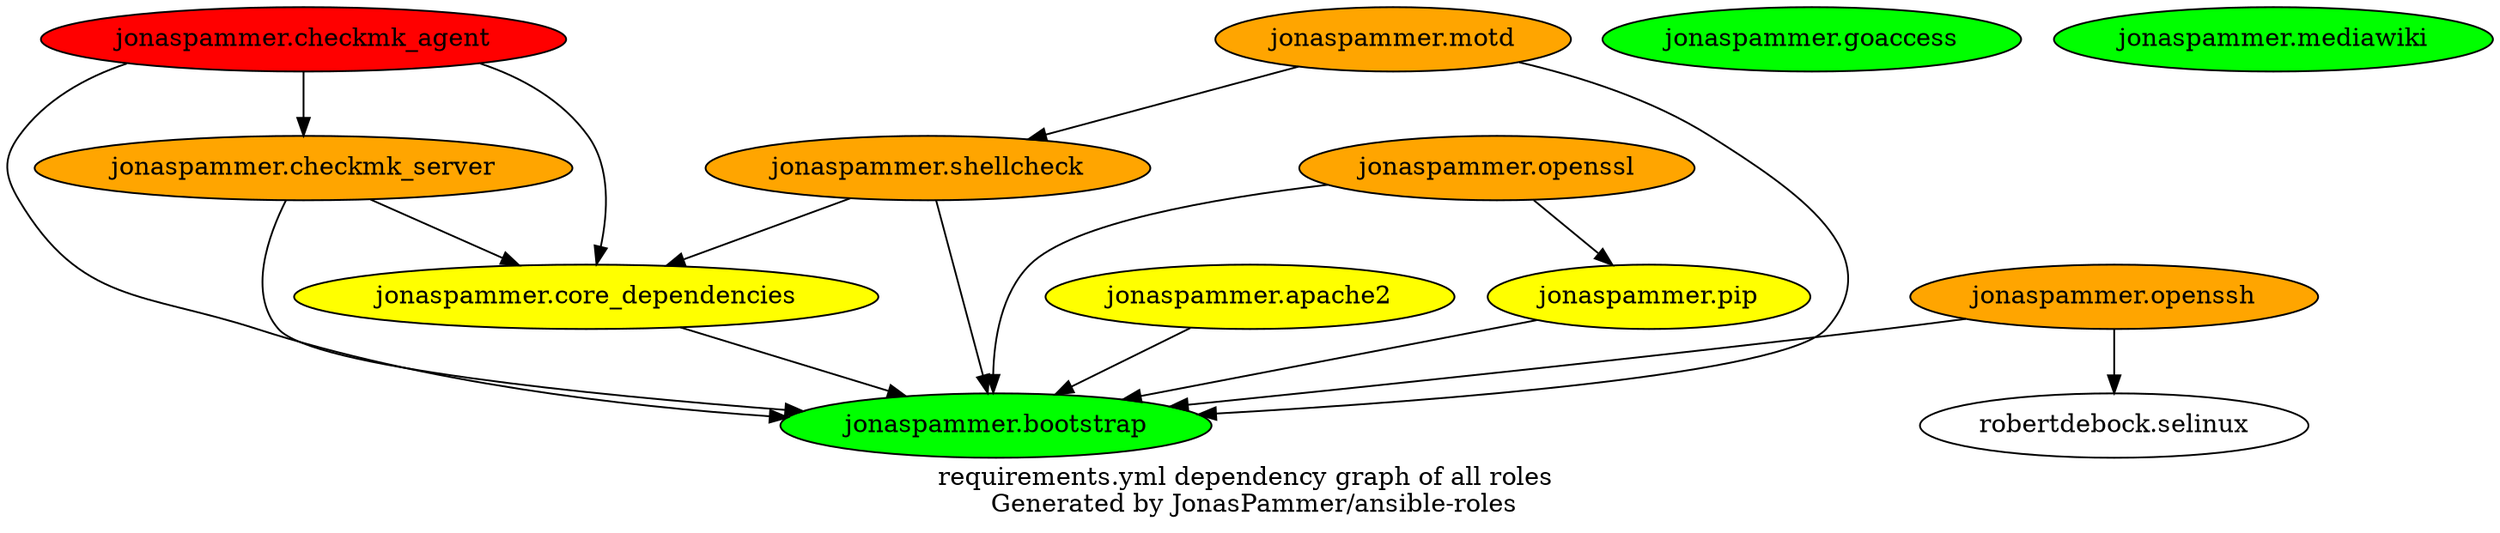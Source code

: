 digraph hierarchy {
  label = "requirements.yml dependency graph of all roles \n Generated by JonasPammer/ansible-roles" ;

  {
    "jonaspammer.bootstrap" [fillcolor=green style=filled]
    "jonaspammer.core_dependencies" [fillcolor=yellow style=filled]
    "jonaspammer.pip" [fillcolor=yellow style=filled]
    "jonaspammer.shellcheck" [fillcolor=orange style=filled]
    "jonaspammer.checkmk_server" [fillcolor=orange style=filled]
    "jonaspammer.checkmk_agent" [fillcolor=red style=filled]
    "jonaspammer.openssh" [fillcolor=orange style=filled]
    "jonaspammer.motd" [fillcolor=orange style=filled]
    "jonaspammer.apache2" [fillcolor=yellow style=filled]
    "jonaspammer.openssl" [fillcolor=orange style=filled]
    "jonaspammer.goaccess" [fillcolor=green style=filled]
    "jonaspammer.mediawiki" [fillcolor=green style=filled]
  }


  "jonaspammer.core_dependencies" -> {"jonaspammer.bootstrap"}
  "jonaspammer.pip" -> {"jonaspammer.bootstrap"}
  "jonaspammer.shellcheck" -> {"jonaspammer.bootstrap" "jonaspammer.core_dependencies"}
  "jonaspammer.checkmk_server" -> {"jonaspammer.bootstrap" "jonaspammer.core_dependencies"}
  "jonaspammer.checkmk_agent" -> {"jonaspammer.bootstrap" "jonaspammer.checkmk_server" "jonaspammer.core_dependencies"}
  "jonaspammer.openssh" -> {"jonaspammer.bootstrap" "robertdebock.selinux"}
  "jonaspammer.motd" -> {"jonaspammer.bootstrap" "jonaspammer.shellcheck"}
  "jonaspammer.apache2" -> {"jonaspammer.bootstrap"}
  "jonaspammer.openssl" -> {"jonaspammer.pip" "jonaspammer.bootstrap"}
}